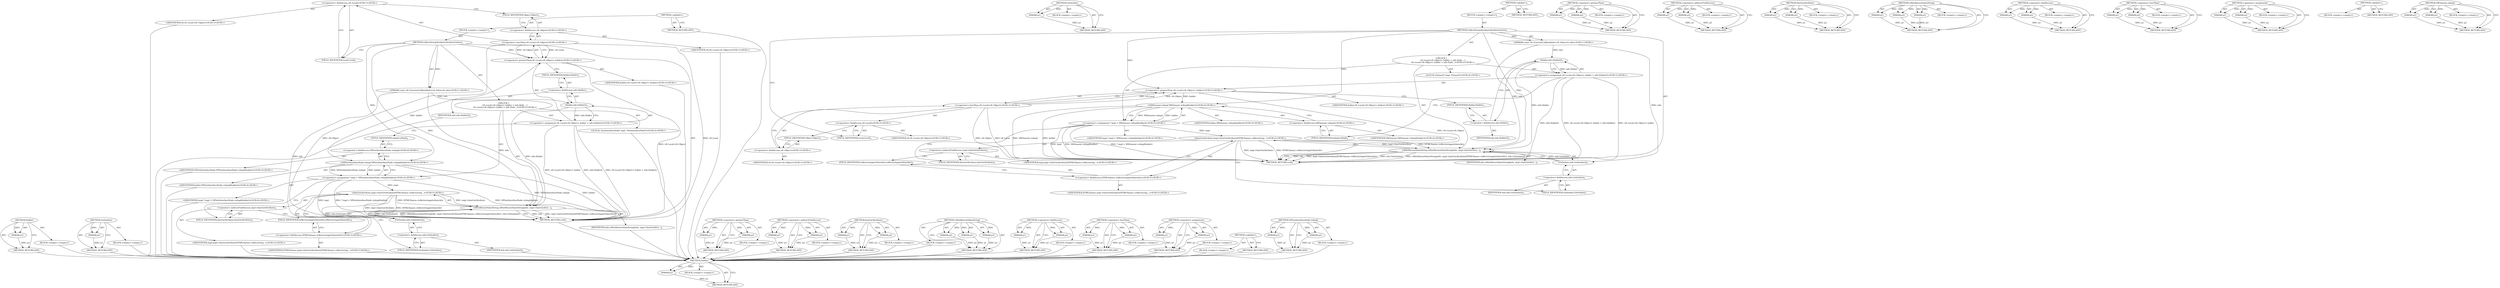 digraph "V8TestInterfaceNode.toImpl" {
vulnerable_87 [label=<(METHOD,Holder)>];
vulnerable_88 [label=<(PARAM,p1)>];
vulnerable_89 [label=<(BLOCK,&lt;empty&gt;,&lt;empty&gt;)>];
vulnerable_90 [label=<(METHOD_RETURN,ANY)>];
vulnerable_112 [label=<(METHOD,GetIsolate)>];
vulnerable_113 [label=<(PARAM,p1)>];
vulnerable_114 [label=<(BLOCK,&lt;empty&gt;,&lt;empty&gt;)>];
vulnerable_115 [label=<(METHOD_RETURN,ANY)>];
vulnerable_6 [label=<(METHOD,&lt;global&gt;)<SUB>1</SUB>>];
vulnerable_7 [label=<(BLOCK,&lt;empty&gt;,&lt;empty&gt;)<SUB>1</SUB>>];
vulnerable_8 [label=<(METHOD,reflectStringAttributeAttributeGetter)<SUB>1</SUB>>];
vulnerable_9 [label="<(PARAM,const v8::FunctionCallbackInfo&lt;v8::Value&gt;&amp; info)<SUB>1</SUB>>"];
vulnerable_10 [label="<(BLOCK,{
     v8::Local&lt;v8::Object&gt; holder = info.Hold...,{
     v8::Local&lt;v8::Object&gt; holder = info.Hold...)<SUB>2</SUB>>"];
vulnerable_11 [label="<(&lt;operator&gt;.assignment,v8::Local&lt;v8::Object&gt; holder = info.Holder())<SUB>3</SUB>>"];
vulnerable_12 [label="<(&lt;operator&gt;.greaterThan,v8::Local&lt;v8::Object&gt; holder)<SUB>3</SUB>>"];
vulnerable_13 [label="<(&lt;operator&gt;.lessThan,v8::Local&lt;v8::Object)<SUB>3</SUB>>"];
vulnerable_14 [label="<(&lt;operator&gt;.fieldAccess,v8::Local)<SUB>3</SUB>>"];
vulnerable_15 [label="<(IDENTIFIER,v8,v8::Local&lt;v8::Object)<SUB>3</SUB>>"];
vulnerable_16 [label=<(FIELD_IDENTIFIER,Local,Local)<SUB>3</SUB>>];
vulnerable_17 [label="<(&lt;operator&gt;.fieldAccess,v8::Object)<SUB>3</SUB>>"];
vulnerable_18 [label="<(IDENTIFIER,v8,v8::Local&lt;v8::Object)<SUB>3</SUB>>"];
vulnerable_19 [label=<(FIELD_IDENTIFIER,Object,Object)<SUB>3</SUB>>];
vulnerable_20 [label="<(IDENTIFIER,holder,v8::Local&lt;v8::Object&gt; holder)<SUB>3</SUB>>"];
vulnerable_21 [label=<(Holder,info.Holder())<SUB>3</SUB>>];
vulnerable_22 [label=<(&lt;operator&gt;.fieldAccess,info.Holder)<SUB>3</SUB>>];
vulnerable_23 [label=<(IDENTIFIER,info,info.Holder())<SUB>3</SUB>>];
vulnerable_24 [label=<(FIELD_IDENTIFIER,Holder,Holder)<SUB>3</SUB>>];
vulnerable_25 [label="<(LOCAL,Element* impl: Element*)<SUB>4</SUB>>"];
vulnerable_26 [label="<(&lt;operator&gt;.assignment,* impl = V8Element::toImpl(holder))<SUB>4</SUB>>"];
vulnerable_27 [label="<(IDENTIFIER,impl,* impl = V8Element::toImpl(holder))<SUB>4</SUB>>"];
vulnerable_28 [label="<(V8Element.toImpl,V8Element::toImpl(holder))<SUB>4</SUB>>"];
vulnerable_29 [label="<(&lt;operator&gt;.fieldAccess,V8Element::toImpl)<SUB>4</SUB>>"];
vulnerable_30 [label="<(IDENTIFIER,V8Element,V8Element::toImpl(holder))<SUB>4</SUB>>"];
vulnerable_31 [label=<(FIELD_IDENTIFIER,toImpl,toImpl)<SUB>4</SUB>>];
vulnerable_32 [label="<(IDENTIFIER,holder,V8Element::toImpl(holder))<SUB>4</SUB>>"];
vulnerable_33 [label=<(v8SetReturnValueString,v8SetReturnValueString(info, impl-&gt;fastGetAttri...)<SUB>5</SUB>>];
vulnerable_34 [label=<(IDENTIFIER,info,v8SetReturnValueString(info, impl-&gt;fastGetAttri...)<SUB>5</SUB>>];
vulnerable_35 [label="<(fastGetAttribute,impl-&gt;fastGetAttribute(HTMLNames::reflectstring...)<SUB>5</SUB>>"];
vulnerable_36 [label=<(&lt;operator&gt;.indirectFieldAccess,impl-&gt;fastGetAttribute)<SUB>5</SUB>>];
vulnerable_37 [label="<(IDENTIFIER,impl,impl-&gt;fastGetAttribute(HTMLNames::reflectstring...)<SUB>5</SUB>>"];
vulnerable_38 [label=<(FIELD_IDENTIFIER,fastGetAttribute,fastGetAttribute)<SUB>5</SUB>>];
vulnerable_39 [label="<(&lt;operator&gt;.fieldAccess,HTMLNames::reflectstringattributeAttr)<SUB>5</SUB>>"];
vulnerable_40 [label="<(IDENTIFIER,HTMLNames,impl-&gt;fastGetAttribute(HTMLNames::reflectstring...)<SUB>5</SUB>>"];
vulnerable_41 [label=<(FIELD_IDENTIFIER,reflectstringattributeAttr,reflectstringattributeAttr)<SUB>5</SUB>>];
vulnerable_42 [label=<(GetIsolate,info.GetIsolate())<SUB>5</SUB>>];
vulnerable_43 [label=<(&lt;operator&gt;.fieldAccess,info.GetIsolate)<SUB>5</SUB>>];
vulnerable_44 [label=<(IDENTIFIER,info,info.GetIsolate())<SUB>5</SUB>>];
vulnerable_45 [label=<(FIELD_IDENTIFIER,GetIsolate,GetIsolate)<SUB>5</SUB>>];
vulnerable_46 [label=<(METHOD_RETURN,void)<SUB>1</SUB>>];
vulnerable_48 [label=<(METHOD_RETURN,ANY)<SUB>1</SUB>>];
vulnerable_72 [label=<(METHOD,&lt;operator&gt;.greaterThan)>];
vulnerable_73 [label=<(PARAM,p1)>];
vulnerable_74 [label=<(PARAM,p2)>];
vulnerable_75 [label=<(BLOCK,&lt;empty&gt;,&lt;empty&gt;)>];
vulnerable_76 [label=<(METHOD_RETURN,ANY)>];
vulnerable_107 [label=<(METHOD,&lt;operator&gt;.indirectFieldAccess)>];
vulnerable_108 [label=<(PARAM,p1)>];
vulnerable_109 [label=<(PARAM,p2)>];
vulnerable_110 [label=<(BLOCK,&lt;empty&gt;,&lt;empty&gt;)>];
vulnerable_111 [label=<(METHOD_RETURN,ANY)>];
vulnerable_102 [label=<(METHOD,fastGetAttribute)>];
vulnerable_103 [label=<(PARAM,p1)>];
vulnerable_104 [label=<(PARAM,p2)>];
vulnerable_105 [label=<(BLOCK,&lt;empty&gt;,&lt;empty&gt;)>];
vulnerable_106 [label=<(METHOD_RETURN,ANY)>];
vulnerable_96 [label=<(METHOD,v8SetReturnValueString)>];
vulnerable_97 [label=<(PARAM,p1)>];
vulnerable_98 [label=<(PARAM,p2)>];
vulnerable_99 [label=<(PARAM,p3)>];
vulnerable_100 [label=<(BLOCK,&lt;empty&gt;,&lt;empty&gt;)>];
vulnerable_101 [label=<(METHOD_RETURN,ANY)>];
vulnerable_82 [label=<(METHOD,&lt;operator&gt;.fieldAccess)>];
vulnerable_83 [label=<(PARAM,p1)>];
vulnerable_84 [label=<(PARAM,p2)>];
vulnerable_85 [label=<(BLOCK,&lt;empty&gt;,&lt;empty&gt;)>];
vulnerable_86 [label=<(METHOD_RETURN,ANY)>];
vulnerable_77 [label=<(METHOD,&lt;operator&gt;.lessThan)>];
vulnerable_78 [label=<(PARAM,p1)>];
vulnerable_79 [label=<(PARAM,p2)>];
vulnerable_80 [label=<(BLOCK,&lt;empty&gt;,&lt;empty&gt;)>];
vulnerable_81 [label=<(METHOD_RETURN,ANY)>];
vulnerable_67 [label=<(METHOD,&lt;operator&gt;.assignment)>];
vulnerable_68 [label=<(PARAM,p1)>];
vulnerable_69 [label=<(PARAM,p2)>];
vulnerable_70 [label=<(BLOCK,&lt;empty&gt;,&lt;empty&gt;)>];
vulnerable_71 [label=<(METHOD_RETURN,ANY)>];
vulnerable_61 [label=<(METHOD,&lt;global&gt;)<SUB>1</SUB>>];
vulnerable_62 [label=<(BLOCK,&lt;empty&gt;,&lt;empty&gt;)>];
vulnerable_63 [label=<(METHOD_RETURN,ANY)>];
vulnerable_91 [label=<(METHOD,V8Element.toImpl)>];
vulnerable_92 [label=<(PARAM,p1)>];
vulnerable_93 [label=<(PARAM,p2)>];
vulnerable_94 [label=<(BLOCK,&lt;empty&gt;,&lt;empty&gt;)>];
vulnerable_95 [label=<(METHOD_RETURN,ANY)>];
fixed_87 [label=<(METHOD,Holder)>];
fixed_88 [label=<(PARAM,p1)>];
fixed_89 [label=<(BLOCK,&lt;empty&gt;,&lt;empty&gt;)>];
fixed_90 [label=<(METHOD_RETURN,ANY)>];
fixed_112 [label=<(METHOD,GetIsolate)>];
fixed_113 [label=<(PARAM,p1)>];
fixed_114 [label=<(BLOCK,&lt;empty&gt;,&lt;empty&gt;)>];
fixed_115 [label=<(METHOD_RETURN,ANY)>];
fixed_6 [label=<(METHOD,&lt;global&gt;)<SUB>1</SUB>>];
fixed_7 [label=<(BLOCK,&lt;empty&gt;,&lt;empty&gt;)<SUB>1</SUB>>];
fixed_8 [label=<(METHOD,reflectStringAttributeAttributeGetter)<SUB>1</SUB>>];
fixed_9 [label="<(PARAM,const v8::FunctionCallbackInfo&lt;v8::Value&gt;&amp; info)<SUB>1</SUB>>"];
fixed_10 [label="<(BLOCK,{
     v8::Local&lt;v8::Object&gt; holder = info.Hold...,{
     v8::Local&lt;v8::Object&gt; holder = info.Hold...)<SUB>2</SUB>>"];
fixed_11 [label="<(&lt;operator&gt;.assignment,v8::Local&lt;v8::Object&gt; holder = info.Holder())<SUB>3</SUB>>"];
fixed_12 [label="<(&lt;operator&gt;.greaterThan,v8::Local&lt;v8::Object&gt; holder)<SUB>3</SUB>>"];
fixed_13 [label="<(&lt;operator&gt;.lessThan,v8::Local&lt;v8::Object)<SUB>3</SUB>>"];
fixed_14 [label="<(&lt;operator&gt;.fieldAccess,v8::Local)<SUB>3</SUB>>"];
fixed_15 [label="<(IDENTIFIER,v8,v8::Local&lt;v8::Object)<SUB>3</SUB>>"];
fixed_16 [label=<(FIELD_IDENTIFIER,Local,Local)<SUB>3</SUB>>];
fixed_17 [label="<(&lt;operator&gt;.fieldAccess,v8::Object)<SUB>3</SUB>>"];
fixed_18 [label="<(IDENTIFIER,v8,v8::Local&lt;v8::Object)<SUB>3</SUB>>"];
fixed_19 [label=<(FIELD_IDENTIFIER,Object,Object)<SUB>3</SUB>>];
fixed_20 [label="<(IDENTIFIER,holder,v8::Local&lt;v8::Object&gt; holder)<SUB>3</SUB>>"];
fixed_21 [label=<(Holder,info.Holder())<SUB>3</SUB>>];
fixed_22 [label=<(&lt;operator&gt;.fieldAccess,info.Holder)<SUB>3</SUB>>];
fixed_23 [label=<(IDENTIFIER,info,info.Holder())<SUB>3</SUB>>];
fixed_24 [label=<(FIELD_IDENTIFIER,Holder,Holder)<SUB>3</SUB>>];
fixed_25 [label="<(LOCAL,TestInterfaceNode* impl: TestInterfaceNode*)<SUB>4</SUB>>"];
fixed_26 [label="<(&lt;operator&gt;.assignment,* impl = V8TestInterfaceNode::toImpl(holder))<SUB>4</SUB>>"];
fixed_27 [label="<(IDENTIFIER,impl,* impl = V8TestInterfaceNode::toImpl(holder))<SUB>4</SUB>>"];
fixed_28 [label="<(V8TestInterfaceNode.toImpl,V8TestInterfaceNode::toImpl(holder))<SUB>4</SUB>>"];
fixed_29 [label="<(&lt;operator&gt;.fieldAccess,V8TestInterfaceNode::toImpl)<SUB>4</SUB>>"];
fixed_30 [label="<(IDENTIFIER,V8TestInterfaceNode,V8TestInterfaceNode::toImpl(holder))<SUB>4</SUB>>"];
fixed_31 [label=<(FIELD_IDENTIFIER,toImpl,toImpl)<SUB>4</SUB>>];
fixed_32 [label="<(IDENTIFIER,holder,V8TestInterfaceNode::toImpl(holder))<SUB>4</SUB>>"];
fixed_33 [label=<(v8SetReturnValueString,v8SetReturnValueString(info, impl-&gt;fastGetAttri...)<SUB>5</SUB>>];
fixed_34 [label=<(IDENTIFIER,info,v8SetReturnValueString(info, impl-&gt;fastGetAttri...)<SUB>5</SUB>>];
fixed_35 [label="<(fastGetAttribute,impl-&gt;fastGetAttribute(HTMLNames::reflectstring...)<SUB>5</SUB>>"];
fixed_36 [label=<(&lt;operator&gt;.indirectFieldAccess,impl-&gt;fastGetAttribute)<SUB>5</SUB>>];
fixed_37 [label="<(IDENTIFIER,impl,impl-&gt;fastGetAttribute(HTMLNames::reflectstring...)<SUB>5</SUB>>"];
fixed_38 [label=<(FIELD_IDENTIFIER,fastGetAttribute,fastGetAttribute)<SUB>5</SUB>>];
fixed_39 [label="<(&lt;operator&gt;.fieldAccess,HTMLNames::reflectstringattributeAttr)<SUB>5</SUB>>"];
fixed_40 [label="<(IDENTIFIER,HTMLNames,impl-&gt;fastGetAttribute(HTMLNames::reflectstring...)<SUB>5</SUB>>"];
fixed_41 [label=<(FIELD_IDENTIFIER,reflectstringattributeAttr,reflectstringattributeAttr)<SUB>5</SUB>>];
fixed_42 [label=<(GetIsolate,info.GetIsolate())<SUB>5</SUB>>];
fixed_43 [label=<(&lt;operator&gt;.fieldAccess,info.GetIsolate)<SUB>5</SUB>>];
fixed_44 [label=<(IDENTIFIER,info,info.GetIsolate())<SUB>5</SUB>>];
fixed_45 [label=<(FIELD_IDENTIFIER,GetIsolate,GetIsolate)<SUB>5</SUB>>];
fixed_46 [label=<(METHOD_RETURN,void)<SUB>1</SUB>>];
fixed_48 [label=<(METHOD_RETURN,ANY)<SUB>1</SUB>>];
fixed_72 [label=<(METHOD,&lt;operator&gt;.greaterThan)>];
fixed_73 [label=<(PARAM,p1)>];
fixed_74 [label=<(PARAM,p2)>];
fixed_75 [label=<(BLOCK,&lt;empty&gt;,&lt;empty&gt;)>];
fixed_76 [label=<(METHOD_RETURN,ANY)>];
fixed_107 [label=<(METHOD,&lt;operator&gt;.indirectFieldAccess)>];
fixed_108 [label=<(PARAM,p1)>];
fixed_109 [label=<(PARAM,p2)>];
fixed_110 [label=<(BLOCK,&lt;empty&gt;,&lt;empty&gt;)>];
fixed_111 [label=<(METHOD_RETURN,ANY)>];
fixed_102 [label=<(METHOD,fastGetAttribute)>];
fixed_103 [label=<(PARAM,p1)>];
fixed_104 [label=<(PARAM,p2)>];
fixed_105 [label=<(BLOCK,&lt;empty&gt;,&lt;empty&gt;)>];
fixed_106 [label=<(METHOD_RETURN,ANY)>];
fixed_96 [label=<(METHOD,v8SetReturnValueString)>];
fixed_97 [label=<(PARAM,p1)>];
fixed_98 [label=<(PARAM,p2)>];
fixed_99 [label=<(PARAM,p3)>];
fixed_100 [label=<(BLOCK,&lt;empty&gt;,&lt;empty&gt;)>];
fixed_101 [label=<(METHOD_RETURN,ANY)>];
fixed_82 [label=<(METHOD,&lt;operator&gt;.fieldAccess)>];
fixed_83 [label=<(PARAM,p1)>];
fixed_84 [label=<(PARAM,p2)>];
fixed_85 [label=<(BLOCK,&lt;empty&gt;,&lt;empty&gt;)>];
fixed_86 [label=<(METHOD_RETURN,ANY)>];
fixed_77 [label=<(METHOD,&lt;operator&gt;.lessThan)>];
fixed_78 [label=<(PARAM,p1)>];
fixed_79 [label=<(PARAM,p2)>];
fixed_80 [label=<(BLOCK,&lt;empty&gt;,&lt;empty&gt;)>];
fixed_81 [label=<(METHOD_RETURN,ANY)>];
fixed_67 [label=<(METHOD,&lt;operator&gt;.assignment)>];
fixed_68 [label=<(PARAM,p1)>];
fixed_69 [label=<(PARAM,p2)>];
fixed_70 [label=<(BLOCK,&lt;empty&gt;,&lt;empty&gt;)>];
fixed_71 [label=<(METHOD_RETURN,ANY)>];
fixed_61 [label=<(METHOD,&lt;global&gt;)<SUB>1</SUB>>];
fixed_62 [label=<(BLOCK,&lt;empty&gt;,&lt;empty&gt;)>];
fixed_63 [label=<(METHOD_RETURN,ANY)>];
fixed_91 [label=<(METHOD,V8TestInterfaceNode.toImpl)>];
fixed_92 [label=<(PARAM,p1)>];
fixed_93 [label=<(PARAM,p2)>];
fixed_94 [label=<(BLOCK,&lt;empty&gt;,&lt;empty&gt;)>];
fixed_95 [label=<(METHOD_RETURN,ANY)>];
vulnerable_87 -> vulnerable_88  [key=0, label="AST: "];
vulnerable_87 -> vulnerable_88  [key=1, label="DDG: "];
vulnerable_87 -> vulnerable_89  [key=0, label="AST: "];
vulnerable_87 -> vulnerable_90  [key=0, label="AST: "];
vulnerable_87 -> vulnerable_90  [key=1, label="CFG: "];
vulnerable_88 -> vulnerable_90  [key=0, label="DDG: p1"];
vulnerable_112 -> vulnerable_113  [key=0, label="AST: "];
vulnerable_112 -> vulnerable_113  [key=1, label="DDG: "];
vulnerable_112 -> vulnerable_114  [key=0, label="AST: "];
vulnerable_112 -> vulnerable_115  [key=0, label="AST: "];
vulnerable_112 -> vulnerable_115  [key=1, label="CFG: "];
vulnerable_113 -> vulnerable_115  [key=0, label="DDG: p1"];
vulnerable_6 -> vulnerable_7  [key=0, label="AST: "];
vulnerable_6 -> vulnerable_48  [key=0, label="AST: "];
vulnerable_6 -> vulnerable_48  [key=1, label="CFG: "];
vulnerable_7 -> vulnerable_8  [key=0, label="AST: "];
vulnerable_8 -> vulnerable_9  [key=0, label="AST: "];
vulnerable_8 -> vulnerable_9  [key=1, label="DDG: "];
vulnerable_8 -> vulnerable_10  [key=0, label="AST: "];
vulnerable_8 -> vulnerable_46  [key=0, label="AST: "];
vulnerable_8 -> vulnerable_16  [key=0, label="CFG: "];
vulnerable_8 -> vulnerable_33  [key=0, label="DDG: "];
vulnerable_8 -> vulnerable_12  [key=0, label="DDG: "];
vulnerable_8 -> vulnerable_28  [key=0, label="DDG: "];
vulnerable_9 -> vulnerable_33  [key=0, label="DDG: info"];
vulnerable_9 -> vulnerable_21  [key=0, label="DDG: info"];
vulnerable_9 -> vulnerable_42  [key=0, label="DDG: info"];
vulnerable_10 -> vulnerable_11  [key=0, label="AST: "];
vulnerable_10 -> vulnerable_25  [key=0, label="AST: "];
vulnerable_10 -> vulnerable_26  [key=0, label="AST: "];
vulnerable_10 -> vulnerable_33  [key=0, label="AST: "];
vulnerable_11 -> vulnerable_12  [key=0, label="AST: "];
vulnerable_11 -> vulnerable_21  [key=0, label="AST: "];
vulnerable_11 -> vulnerable_31  [key=0, label="CFG: "];
vulnerable_11 -> vulnerable_46  [key=0, label="DDG: v8::Local&lt;v8::Object&gt; holder"];
vulnerable_11 -> vulnerable_46  [key=1, label="DDG: info.Holder()"];
vulnerable_11 -> vulnerable_46  [key=2, label="DDG: v8::Local&lt;v8::Object&gt; holder = info.Holder()"];
vulnerable_12 -> vulnerable_13  [key=0, label="AST: "];
vulnerable_12 -> vulnerable_20  [key=0, label="AST: "];
vulnerable_12 -> vulnerable_24  [key=0, label="CFG: "];
vulnerable_12 -> vulnerable_46  [key=0, label="DDG: v8::Local&lt;v8::Object"];
vulnerable_12 -> vulnerable_28  [key=0, label="DDG: holder"];
vulnerable_13 -> vulnerable_14  [key=0, label="AST: "];
vulnerable_13 -> vulnerable_17  [key=0, label="AST: "];
vulnerable_13 -> vulnerable_12  [key=0, label="CFG: "];
vulnerable_13 -> vulnerable_12  [key=1, label="DDG: v8::Local"];
vulnerable_13 -> vulnerable_12  [key=2, label="DDG: v8::Object"];
vulnerable_13 -> vulnerable_46  [key=0, label="DDG: v8::Local"];
vulnerable_13 -> vulnerable_46  [key=1, label="DDG: v8::Object"];
vulnerable_14 -> vulnerable_15  [key=0, label="AST: "];
vulnerable_14 -> vulnerable_16  [key=0, label="AST: "];
vulnerable_14 -> vulnerable_19  [key=0, label="CFG: "];
vulnerable_16 -> vulnerable_14  [key=0, label="CFG: "];
vulnerable_17 -> vulnerable_18  [key=0, label="AST: "];
vulnerable_17 -> vulnerable_19  [key=0, label="AST: "];
vulnerable_17 -> vulnerable_13  [key=0, label="CFG: "];
vulnerable_19 -> vulnerable_17  [key=0, label="CFG: "];
vulnerable_21 -> vulnerable_22  [key=0, label="AST: "];
vulnerable_21 -> vulnerable_11  [key=0, label="CFG: "];
vulnerable_21 -> vulnerable_11  [key=1, label="DDG: info.Holder"];
vulnerable_21 -> vulnerable_33  [key=0, label="DDG: info.Holder"];
vulnerable_22 -> vulnerable_23  [key=0, label="AST: "];
vulnerable_22 -> vulnerable_24  [key=0, label="AST: "];
vulnerable_22 -> vulnerable_21  [key=0, label="CFG: "];
vulnerable_24 -> vulnerable_22  [key=0, label="CFG: "];
vulnerable_26 -> vulnerable_27  [key=0, label="AST: "];
vulnerable_26 -> vulnerable_28  [key=0, label="AST: "];
vulnerable_26 -> vulnerable_38  [key=0, label="CFG: "];
vulnerable_26 -> vulnerable_46  [key=0, label="DDG: impl"];
vulnerable_26 -> vulnerable_46  [key=1, label="DDG: V8Element::toImpl(holder)"];
vulnerable_26 -> vulnerable_46  [key=2, label="DDG: * impl = V8Element::toImpl(holder)"];
vulnerable_26 -> vulnerable_35  [key=0, label="DDG: impl"];
vulnerable_28 -> vulnerable_29  [key=0, label="AST: "];
vulnerable_28 -> vulnerable_32  [key=0, label="AST: "];
vulnerable_28 -> vulnerable_26  [key=0, label="CFG: "];
vulnerable_28 -> vulnerable_26  [key=1, label="DDG: V8Element::toImpl"];
vulnerable_28 -> vulnerable_26  [key=2, label="DDG: holder"];
vulnerable_28 -> vulnerable_46  [key=0, label="DDG: V8Element::toImpl"];
vulnerable_28 -> vulnerable_46  [key=1, label="DDG: holder"];
vulnerable_29 -> vulnerable_30  [key=0, label="AST: "];
vulnerable_29 -> vulnerable_31  [key=0, label="AST: "];
vulnerable_29 -> vulnerable_28  [key=0, label="CFG: "];
vulnerable_31 -> vulnerable_29  [key=0, label="CFG: "];
vulnerable_33 -> vulnerable_34  [key=0, label="AST: "];
vulnerable_33 -> vulnerable_35  [key=0, label="AST: "];
vulnerable_33 -> vulnerable_42  [key=0, label="AST: "];
vulnerable_33 -> vulnerable_46  [key=0, label="CFG: "];
vulnerable_33 -> vulnerable_46  [key=1, label="DDG: info"];
vulnerable_33 -> vulnerable_46  [key=2, label="DDG: impl-&gt;fastGetAttribute(HTMLNames::reflectstringattributeAttr)"];
vulnerable_33 -> vulnerable_46  [key=3, label="DDG: info.GetIsolate()"];
vulnerable_33 -> vulnerable_46  [key=4, label="DDG: v8SetReturnValueString(info, impl-&gt;fastGetAttribute(HTMLNames::reflectstringattributeAttr), info.GetIsolate())"];
vulnerable_35 -> vulnerable_36  [key=0, label="AST: "];
vulnerable_35 -> vulnerable_39  [key=0, label="AST: "];
vulnerable_35 -> vulnerable_45  [key=0, label="CFG: "];
vulnerable_35 -> vulnerable_46  [key=0, label="DDG: impl-&gt;fastGetAttribute"];
vulnerable_35 -> vulnerable_46  [key=1, label="DDG: HTMLNames::reflectstringattributeAttr"];
vulnerable_35 -> vulnerable_33  [key=0, label="DDG: impl-&gt;fastGetAttribute"];
vulnerable_35 -> vulnerable_33  [key=1, label="DDG: HTMLNames::reflectstringattributeAttr"];
vulnerable_36 -> vulnerable_37  [key=0, label="AST: "];
vulnerable_36 -> vulnerable_38  [key=0, label="AST: "];
vulnerable_36 -> vulnerable_41  [key=0, label="CFG: "];
vulnerable_38 -> vulnerable_36  [key=0, label="CFG: "];
vulnerable_39 -> vulnerable_40  [key=0, label="AST: "];
vulnerable_39 -> vulnerable_41  [key=0, label="AST: "];
vulnerable_39 -> vulnerable_35  [key=0, label="CFG: "];
vulnerable_41 -> vulnerable_39  [key=0, label="CFG: "];
vulnerable_42 -> vulnerable_43  [key=0, label="AST: "];
vulnerable_42 -> vulnerable_33  [key=0, label="CFG: "];
vulnerable_42 -> vulnerable_33  [key=1, label="DDG: info.GetIsolate"];
vulnerable_43 -> vulnerable_44  [key=0, label="AST: "];
vulnerable_43 -> vulnerable_45  [key=0, label="AST: "];
vulnerable_43 -> vulnerable_42  [key=0, label="CFG: "];
vulnerable_45 -> vulnerable_43  [key=0, label="CFG: "];
vulnerable_72 -> vulnerable_73  [key=0, label="AST: "];
vulnerable_72 -> vulnerable_73  [key=1, label="DDG: "];
vulnerable_72 -> vulnerable_75  [key=0, label="AST: "];
vulnerable_72 -> vulnerable_74  [key=0, label="AST: "];
vulnerable_72 -> vulnerable_74  [key=1, label="DDG: "];
vulnerable_72 -> vulnerable_76  [key=0, label="AST: "];
vulnerable_72 -> vulnerable_76  [key=1, label="CFG: "];
vulnerable_73 -> vulnerable_76  [key=0, label="DDG: p1"];
vulnerable_74 -> vulnerable_76  [key=0, label="DDG: p2"];
vulnerable_107 -> vulnerable_108  [key=0, label="AST: "];
vulnerable_107 -> vulnerable_108  [key=1, label="DDG: "];
vulnerable_107 -> vulnerable_110  [key=0, label="AST: "];
vulnerable_107 -> vulnerable_109  [key=0, label="AST: "];
vulnerable_107 -> vulnerable_109  [key=1, label="DDG: "];
vulnerable_107 -> vulnerable_111  [key=0, label="AST: "];
vulnerable_107 -> vulnerable_111  [key=1, label="CFG: "];
vulnerable_108 -> vulnerable_111  [key=0, label="DDG: p1"];
vulnerable_109 -> vulnerable_111  [key=0, label="DDG: p2"];
vulnerable_102 -> vulnerable_103  [key=0, label="AST: "];
vulnerable_102 -> vulnerable_103  [key=1, label="DDG: "];
vulnerable_102 -> vulnerable_105  [key=0, label="AST: "];
vulnerable_102 -> vulnerable_104  [key=0, label="AST: "];
vulnerable_102 -> vulnerable_104  [key=1, label="DDG: "];
vulnerable_102 -> vulnerable_106  [key=0, label="AST: "];
vulnerable_102 -> vulnerable_106  [key=1, label="CFG: "];
vulnerable_103 -> vulnerable_106  [key=0, label="DDG: p1"];
vulnerable_104 -> vulnerable_106  [key=0, label="DDG: p2"];
vulnerable_96 -> vulnerable_97  [key=0, label="AST: "];
vulnerable_96 -> vulnerable_97  [key=1, label="DDG: "];
vulnerable_96 -> vulnerable_100  [key=0, label="AST: "];
vulnerable_96 -> vulnerable_98  [key=0, label="AST: "];
vulnerable_96 -> vulnerable_98  [key=1, label="DDG: "];
vulnerable_96 -> vulnerable_101  [key=0, label="AST: "];
vulnerable_96 -> vulnerable_101  [key=1, label="CFG: "];
vulnerable_96 -> vulnerable_99  [key=0, label="AST: "];
vulnerable_96 -> vulnerable_99  [key=1, label="DDG: "];
vulnerable_97 -> vulnerable_101  [key=0, label="DDG: p1"];
vulnerable_98 -> vulnerable_101  [key=0, label="DDG: p2"];
vulnerable_99 -> vulnerable_101  [key=0, label="DDG: p3"];
vulnerable_82 -> vulnerable_83  [key=0, label="AST: "];
vulnerable_82 -> vulnerable_83  [key=1, label="DDG: "];
vulnerable_82 -> vulnerable_85  [key=0, label="AST: "];
vulnerable_82 -> vulnerable_84  [key=0, label="AST: "];
vulnerable_82 -> vulnerable_84  [key=1, label="DDG: "];
vulnerable_82 -> vulnerable_86  [key=0, label="AST: "];
vulnerable_82 -> vulnerable_86  [key=1, label="CFG: "];
vulnerable_83 -> vulnerable_86  [key=0, label="DDG: p1"];
vulnerable_84 -> vulnerable_86  [key=0, label="DDG: p2"];
vulnerable_77 -> vulnerable_78  [key=0, label="AST: "];
vulnerable_77 -> vulnerable_78  [key=1, label="DDG: "];
vulnerable_77 -> vulnerable_80  [key=0, label="AST: "];
vulnerable_77 -> vulnerable_79  [key=0, label="AST: "];
vulnerable_77 -> vulnerable_79  [key=1, label="DDG: "];
vulnerable_77 -> vulnerable_81  [key=0, label="AST: "];
vulnerable_77 -> vulnerable_81  [key=1, label="CFG: "];
vulnerable_78 -> vulnerable_81  [key=0, label="DDG: p1"];
vulnerable_79 -> vulnerable_81  [key=0, label="DDG: p2"];
vulnerable_67 -> vulnerable_68  [key=0, label="AST: "];
vulnerable_67 -> vulnerable_68  [key=1, label="DDG: "];
vulnerable_67 -> vulnerable_70  [key=0, label="AST: "];
vulnerable_67 -> vulnerable_69  [key=0, label="AST: "];
vulnerable_67 -> vulnerable_69  [key=1, label="DDG: "];
vulnerable_67 -> vulnerable_71  [key=0, label="AST: "];
vulnerable_67 -> vulnerable_71  [key=1, label="CFG: "];
vulnerable_68 -> vulnerable_71  [key=0, label="DDG: p1"];
vulnerable_69 -> vulnerable_71  [key=0, label="DDG: p2"];
vulnerable_61 -> vulnerable_62  [key=0, label="AST: "];
vulnerable_61 -> vulnerable_63  [key=0, label="AST: "];
vulnerable_61 -> vulnerable_63  [key=1, label="CFG: "];
vulnerable_91 -> vulnerable_92  [key=0, label="AST: "];
vulnerable_91 -> vulnerable_92  [key=1, label="DDG: "];
vulnerable_91 -> vulnerable_94  [key=0, label="AST: "];
vulnerable_91 -> vulnerable_93  [key=0, label="AST: "];
vulnerable_91 -> vulnerable_93  [key=1, label="DDG: "];
vulnerable_91 -> vulnerable_95  [key=0, label="AST: "];
vulnerable_91 -> vulnerable_95  [key=1, label="CFG: "];
vulnerable_92 -> vulnerable_95  [key=0, label="DDG: p1"];
vulnerable_93 -> vulnerable_95  [key=0, label="DDG: p2"];
fixed_87 -> fixed_88  [key=0, label="AST: "];
fixed_87 -> fixed_88  [key=1, label="DDG: "];
fixed_87 -> fixed_89  [key=0, label="AST: "];
fixed_87 -> fixed_90  [key=0, label="AST: "];
fixed_87 -> fixed_90  [key=1, label="CFG: "];
fixed_88 -> fixed_90  [key=0, label="DDG: p1"];
fixed_89 -> vulnerable_87  [key=0];
fixed_90 -> vulnerable_87  [key=0];
fixed_112 -> fixed_113  [key=0, label="AST: "];
fixed_112 -> fixed_113  [key=1, label="DDG: "];
fixed_112 -> fixed_114  [key=0, label="AST: "];
fixed_112 -> fixed_115  [key=0, label="AST: "];
fixed_112 -> fixed_115  [key=1, label="CFG: "];
fixed_113 -> fixed_115  [key=0, label="DDG: p1"];
fixed_114 -> vulnerable_87  [key=0];
fixed_115 -> vulnerable_87  [key=0];
fixed_6 -> fixed_7  [key=0, label="AST: "];
fixed_6 -> fixed_48  [key=0, label="AST: "];
fixed_6 -> fixed_48  [key=1, label="CFG: "];
fixed_7 -> fixed_8  [key=0, label="AST: "];
fixed_8 -> fixed_9  [key=0, label="AST: "];
fixed_8 -> fixed_9  [key=1, label="DDG: "];
fixed_8 -> fixed_10  [key=0, label="AST: "];
fixed_8 -> fixed_46  [key=0, label="AST: "];
fixed_8 -> fixed_16  [key=0, label="CFG: "];
fixed_8 -> fixed_33  [key=0, label="DDG: "];
fixed_8 -> fixed_12  [key=0, label="DDG: "];
fixed_8 -> fixed_28  [key=0, label="DDG: "];
fixed_9 -> fixed_33  [key=0, label="DDG: info"];
fixed_9 -> fixed_21  [key=0, label="DDG: info"];
fixed_9 -> fixed_42  [key=0, label="DDG: info"];
fixed_10 -> fixed_11  [key=0, label="AST: "];
fixed_10 -> fixed_25  [key=0, label="AST: "];
fixed_10 -> fixed_26  [key=0, label="AST: "];
fixed_10 -> fixed_33  [key=0, label="AST: "];
fixed_11 -> fixed_12  [key=0, label="AST: "];
fixed_11 -> fixed_21  [key=0, label="AST: "];
fixed_11 -> fixed_31  [key=0, label="CFG: "];
fixed_11 -> fixed_46  [key=0, label="DDG: v8::Local&lt;v8::Object&gt; holder"];
fixed_11 -> fixed_46  [key=1, label="DDG: info.Holder()"];
fixed_11 -> fixed_46  [key=2, label="DDG: v8::Local&lt;v8::Object&gt; holder = info.Holder()"];
fixed_12 -> fixed_13  [key=0, label="AST: "];
fixed_12 -> fixed_20  [key=0, label="AST: "];
fixed_12 -> fixed_24  [key=0, label="CFG: "];
fixed_12 -> fixed_46  [key=0, label="DDG: v8::Local&lt;v8::Object"];
fixed_12 -> fixed_28  [key=0, label="DDG: holder"];
fixed_13 -> fixed_14  [key=0, label="AST: "];
fixed_13 -> fixed_17  [key=0, label="AST: "];
fixed_13 -> fixed_12  [key=0, label="CFG: "];
fixed_13 -> fixed_12  [key=1, label="DDG: v8::Local"];
fixed_13 -> fixed_12  [key=2, label="DDG: v8::Object"];
fixed_13 -> fixed_46  [key=0, label="DDG: v8::Local"];
fixed_13 -> fixed_46  [key=1, label="DDG: v8::Object"];
fixed_14 -> fixed_15  [key=0, label="AST: "];
fixed_14 -> fixed_16  [key=0, label="AST: "];
fixed_14 -> fixed_19  [key=0, label="CFG: "];
fixed_15 -> vulnerable_87  [key=0];
fixed_16 -> fixed_14  [key=0, label="CFG: "];
fixed_17 -> fixed_18  [key=0, label="AST: "];
fixed_17 -> fixed_19  [key=0, label="AST: "];
fixed_17 -> fixed_13  [key=0, label="CFG: "];
fixed_18 -> vulnerable_87  [key=0];
fixed_19 -> fixed_17  [key=0, label="CFG: "];
fixed_20 -> vulnerable_87  [key=0];
fixed_21 -> fixed_22  [key=0, label="AST: "];
fixed_21 -> fixed_11  [key=0, label="CFG: "];
fixed_21 -> fixed_11  [key=1, label="DDG: info.Holder"];
fixed_21 -> fixed_33  [key=0, label="DDG: info.Holder"];
fixed_22 -> fixed_23  [key=0, label="AST: "];
fixed_22 -> fixed_24  [key=0, label="AST: "];
fixed_22 -> fixed_21  [key=0, label="CFG: "];
fixed_23 -> vulnerable_87  [key=0];
fixed_24 -> fixed_22  [key=0, label="CFG: "];
fixed_25 -> vulnerable_87  [key=0];
fixed_26 -> fixed_27  [key=0, label="AST: "];
fixed_26 -> fixed_28  [key=0, label="AST: "];
fixed_26 -> fixed_38  [key=0, label="CFG: "];
fixed_26 -> fixed_46  [key=0, label="DDG: impl"];
fixed_26 -> fixed_46  [key=1, label="DDG: V8TestInterfaceNode::toImpl(holder)"];
fixed_26 -> fixed_46  [key=2, label="DDG: * impl = V8TestInterfaceNode::toImpl(holder)"];
fixed_26 -> fixed_35  [key=0, label="DDG: impl"];
fixed_27 -> vulnerable_87  [key=0];
fixed_28 -> fixed_29  [key=0, label="AST: "];
fixed_28 -> fixed_32  [key=0, label="AST: "];
fixed_28 -> fixed_26  [key=0, label="CFG: "];
fixed_28 -> fixed_26  [key=1, label="DDG: V8TestInterfaceNode::toImpl"];
fixed_28 -> fixed_26  [key=2, label="DDG: holder"];
fixed_28 -> fixed_46  [key=0, label="DDG: V8TestInterfaceNode::toImpl"];
fixed_28 -> fixed_46  [key=1, label="DDG: holder"];
fixed_29 -> fixed_30  [key=0, label="AST: "];
fixed_29 -> fixed_31  [key=0, label="AST: "];
fixed_29 -> fixed_28  [key=0, label="CFG: "];
fixed_30 -> vulnerable_87  [key=0];
fixed_31 -> fixed_29  [key=0, label="CFG: "];
fixed_32 -> vulnerable_87  [key=0];
fixed_33 -> fixed_34  [key=0, label="AST: "];
fixed_33 -> fixed_35  [key=0, label="AST: "];
fixed_33 -> fixed_42  [key=0, label="AST: "];
fixed_33 -> fixed_46  [key=0, label="CFG: "];
fixed_33 -> fixed_46  [key=1, label="DDG: info"];
fixed_33 -> fixed_46  [key=2, label="DDG: impl-&gt;fastGetAttribute(HTMLNames::reflectstringattributeAttr)"];
fixed_33 -> fixed_46  [key=3, label="DDG: info.GetIsolate()"];
fixed_33 -> fixed_46  [key=4, label="DDG: v8SetReturnValueString(info, impl-&gt;fastGetAttribute(HTMLNames::reflectstringattributeAttr), info.GetIsolate())"];
fixed_34 -> vulnerable_87  [key=0];
fixed_35 -> fixed_36  [key=0, label="AST: "];
fixed_35 -> fixed_39  [key=0, label="AST: "];
fixed_35 -> fixed_45  [key=0, label="CFG: "];
fixed_35 -> fixed_46  [key=0, label="DDG: impl-&gt;fastGetAttribute"];
fixed_35 -> fixed_46  [key=1, label="DDG: HTMLNames::reflectstringattributeAttr"];
fixed_35 -> fixed_33  [key=0, label="DDG: impl-&gt;fastGetAttribute"];
fixed_35 -> fixed_33  [key=1, label="DDG: HTMLNames::reflectstringattributeAttr"];
fixed_36 -> fixed_37  [key=0, label="AST: "];
fixed_36 -> fixed_38  [key=0, label="AST: "];
fixed_36 -> fixed_41  [key=0, label="CFG: "];
fixed_37 -> vulnerable_87  [key=0];
fixed_38 -> fixed_36  [key=0, label="CFG: "];
fixed_39 -> fixed_40  [key=0, label="AST: "];
fixed_39 -> fixed_41  [key=0, label="AST: "];
fixed_39 -> fixed_35  [key=0, label="CFG: "];
fixed_40 -> vulnerable_87  [key=0];
fixed_41 -> fixed_39  [key=0, label="CFG: "];
fixed_42 -> fixed_43  [key=0, label="AST: "];
fixed_42 -> fixed_33  [key=0, label="CFG: "];
fixed_42 -> fixed_33  [key=1, label="DDG: info.GetIsolate"];
fixed_43 -> fixed_44  [key=0, label="AST: "];
fixed_43 -> fixed_45  [key=0, label="AST: "];
fixed_43 -> fixed_42  [key=0, label="CFG: "];
fixed_44 -> vulnerable_87  [key=0];
fixed_45 -> fixed_43  [key=0, label="CFG: "];
fixed_46 -> vulnerable_87  [key=0];
fixed_48 -> vulnerable_87  [key=0];
fixed_72 -> fixed_73  [key=0, label="AST: "];
fixed_72 -> fixed_73  [key=1, label="DDG: "];
fixed_72 -> fixed_75  [key=0, label="AST: "];
fixed_72 -> fixed_74  [key=0, label="AST: "];
fixed_72 -> fixed_74  [key=1, label="DDG: "];
fixed_72 -> fixed_76  [key=0, label="AST: "];
fixed_72 -> fixed_76  [key=1, label="CFG: "];
fixed_73 -> fixed_76  [key=0, label="DDG: p1"];
fixed_74 -> fixed_76  [key=0, label="DDG: p2"];
fixed_75 -> vulnerable_87  [key=0];
fixed_76 -> vulnerable_87  [key=0];
fixed_107 -> fixed_108  [key=0, label="AST: "];
fixed_107 -> fixed_108  [key=1, label="DDG: "];
fixed_107 -> fixed_110  [key=0, label="AST: "];
fixed_107 -> fixed_109  [key=0, label="AST: "];
fixed_107 -> fixed_109  [key=1, label="DDG: "];
fixed_107 -> fixed_111  [key=0, label="AST: "];
fixed_107 -> fixed_111  [key=1, label="CFG: "];
fixed_108 -> fixed_111  [key=0, label="DDG: p1"];
fixed_109 -> fixed_111  [key=0, label="DDG: p2"];
fixed_110 -> vulnerable_87  [key=0];
fixed_111 -> vulnerable_87  [key=0];
fixed_102 -> fixed_103  [key=0, label="AST: "];
fixed_102 -> fixed_103  [key=1, label="DDG: "];
fixed_102 -> fixed_105  [key=0, label="AST: "];
fixed_102 -> fixed_104  [key=0, label="AST: "];
fixed_102 -> fixed_104  [key=1, label="DDG: "];
fixed_102 -> fixed_106  [key=0, label="AST: "];
fixed_102 -> fixed_106  [key=1, label="CFG: "];
fixed_103 -> fixed_106  [key=0, label="DDG: p1"];
fixed_104 -> fixed_106  [key=0, label="DDG: p2"];
fixed_105 -> vulnerable_87  [key=0];
fixed_106 -> vulnerable_87  [key=0];
fixed_96 -> fixed_97  [key=0, label="AST: "];
fixed_96 -> fixed_97  [key=1, label="DDG: "];
fixed_96 -> fixed_100  [key=0, label="AST: "];
fixed_96 -> fixed_98  [key=0, label="AST: "];
fixed_96 -> fixed_98  [key=1, label="DDG: "];
fixed_96 -> fixed_101  [key=0, label="AST: "];
fixed_96 -> fixed_101  [key=1, label="CFG: "];
fixed_96 -> fixed_99  [key=0, label="AST: "];
fixed_96 -> fixed_99  [key=1, label="DDG: "];
fixed_97 -> fixed_101  [key=0, label="DDG: p1"];
fixed_98 -> fixed_101  [key=0, label="DDG: p2"];
fixed_99 -> fixed_101  [key=0, label="DDG: p3"];
fixed_100 -> vulnerable_87  [key=0];
fixed_101 -> vulnerable_87  [key=0];
fixed_82 -> fixed_83  [key=0, label="AST: "];
fixed_82 -> fixed_83  [key=1, label="DDG: "];
fixed_82 -> fixed_85  [key=0, label="AST: "];
fixed_82 -> fixed_84  [key=0, label="AST: "];
fixed_82 -> fixed_84  [key=1, label="DDG: "];
fixed_82 -> fixed_86  [key=0, label="AST: "];
fixed_82 -> fixed_86  [key=1, label="CFG: "];
fixed_83 -> fixed_86  [key=0, label="DDG: p1"];
fixed_84 -> fixed_86  [key=0, label="DDG: p2"];
fixed_85 -> vulnerable_87  [key=0];
fixed_86 -> vulnerable_87  [key=0];
fixed_77 -> fixed_78  [key=0, label="AST: "];
fixed_77 -> fixed_78  [key=1, label="DDG: "];
fixed_77 -> fixed_80  [key=0, label="AST: "];
fixed_77 -> fixed_79  [key=0, label="AST: "];
fixed_77 -> fixed_79  [key=1, label="DDG: "];
fixed_77 -> fixed_81  [key=0, label="AST: "];
fixed_77 -> fixed_81  [key=1, label="CFG: "];
fixed_78 -> fixed_81  [key=0, label="DDG: p1"];
fixed_79 -> fixed_81  [key=0, label="DDG: p2"];
fixed_80 -> vulnerable_87  [key=0];
fixed_81 -> vulnerable_87  [key=0];
fixed_67 -> fixed_68  [key=0, label="AST: "];
fixed_67 -> fixed_68  [key=1, label="DDG: "];
fixed_67 -> fixed_70  [key=0, label="AST: "];
fixed_67 -> fixed_69  [key=0, label="AST: "];
fixed_67 -> fixed_69  [key=1, label="DDG: "];
fixed_67 -> fixed_71  [key=0, label="AST: "];
fixed_67 -> fixed_71  [key=1, label="CFG: "];
fixed_68 -> fixed_71  [key=0, label="DDG: p1"];
fixed_69 -> fixed_71  [key=0, label="DDG: p2"];
fixed_70 -> vulnerable_87  [key=0];
fixed_71 -> vulnerable_87  [key=0];
fixed_61 -> fixed_62  [key=0, label="AST: "];
fixed_61 -> fixed_63  [key=0, label="AST: "];
fixed_61 -> fixed_63  [key=1, label="CFG: "];
fixed_62 -> vulnerable_87  [key=0];
fixed_63 -> vulnerable_87  [key=0];
fixed_91 -> fixed_92  [key=0, label="AST: "];
fixed_91 -> fixed_92  [key=1, label="DDG: "];
fixed_91 -> fixed_94  [key=0, label="AST: "];
fixed_91 -> fixed_93  [key=0, label="AST: "];
fixed_91 -> fixed_93  [key=1, label="DDG: "];
fixed_91 -> fixed_95  [key=0, label="AST: "];
fixed_91 -> fixed_95  [key=1, label="CFG: "];
fixed_92 -> fixed_95  [key=0, label="DDG: p1"];
fixed_93 -> fixed_95  [key=0, label="DDG: p2"];
fixed_94 -> vulnerable_87  [key=0];
fixed_95 -> vulnerable_87  [key=0];
}
